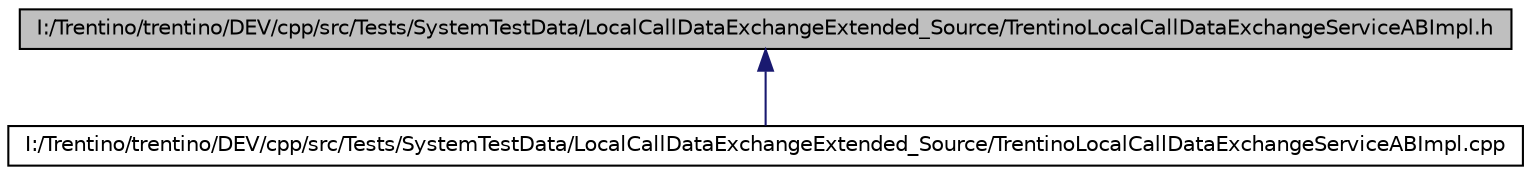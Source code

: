 digraph G
{
  edge [fontname="Helvetica",fontsize="10",labelfontname="Helvetica",labelfontsize="10"];
  node [fontname="Helvetica",fontsize="10",shape=record];
  Node1 [label="I:/Trentino/trentino/DEV/cpp/src/Tests/SystemTestData/LocalCallDataExchangeExtended_Source/TrentinoLocalCallDataExchangeServiceABImpl.h",height=0.2,width=0.4,color="black", fillcolor="grey75", style="filled" fontcolor="black"];
  Node1 -> Node2 [dir="back",color="midnightblue",fontsize="10",style="solid",fontname="Helvetica"];
  Node2 [label="I:/Trentino/trentino/DEV/cpp/src/Tests/SystemTestData/LocalCallDataExchangeExtended_Source/TrentinoLocalCallDataExchangeServiceABImpl.cpp",height=0.2,width=0.4,color="black", fillcolor="white", style="filled",URL="$_system_test_data_2_local_call_data_exchange_extended___source_2_trentino_local_call_data_exchange_service_a_b_impl_8cpp.html"];
}
